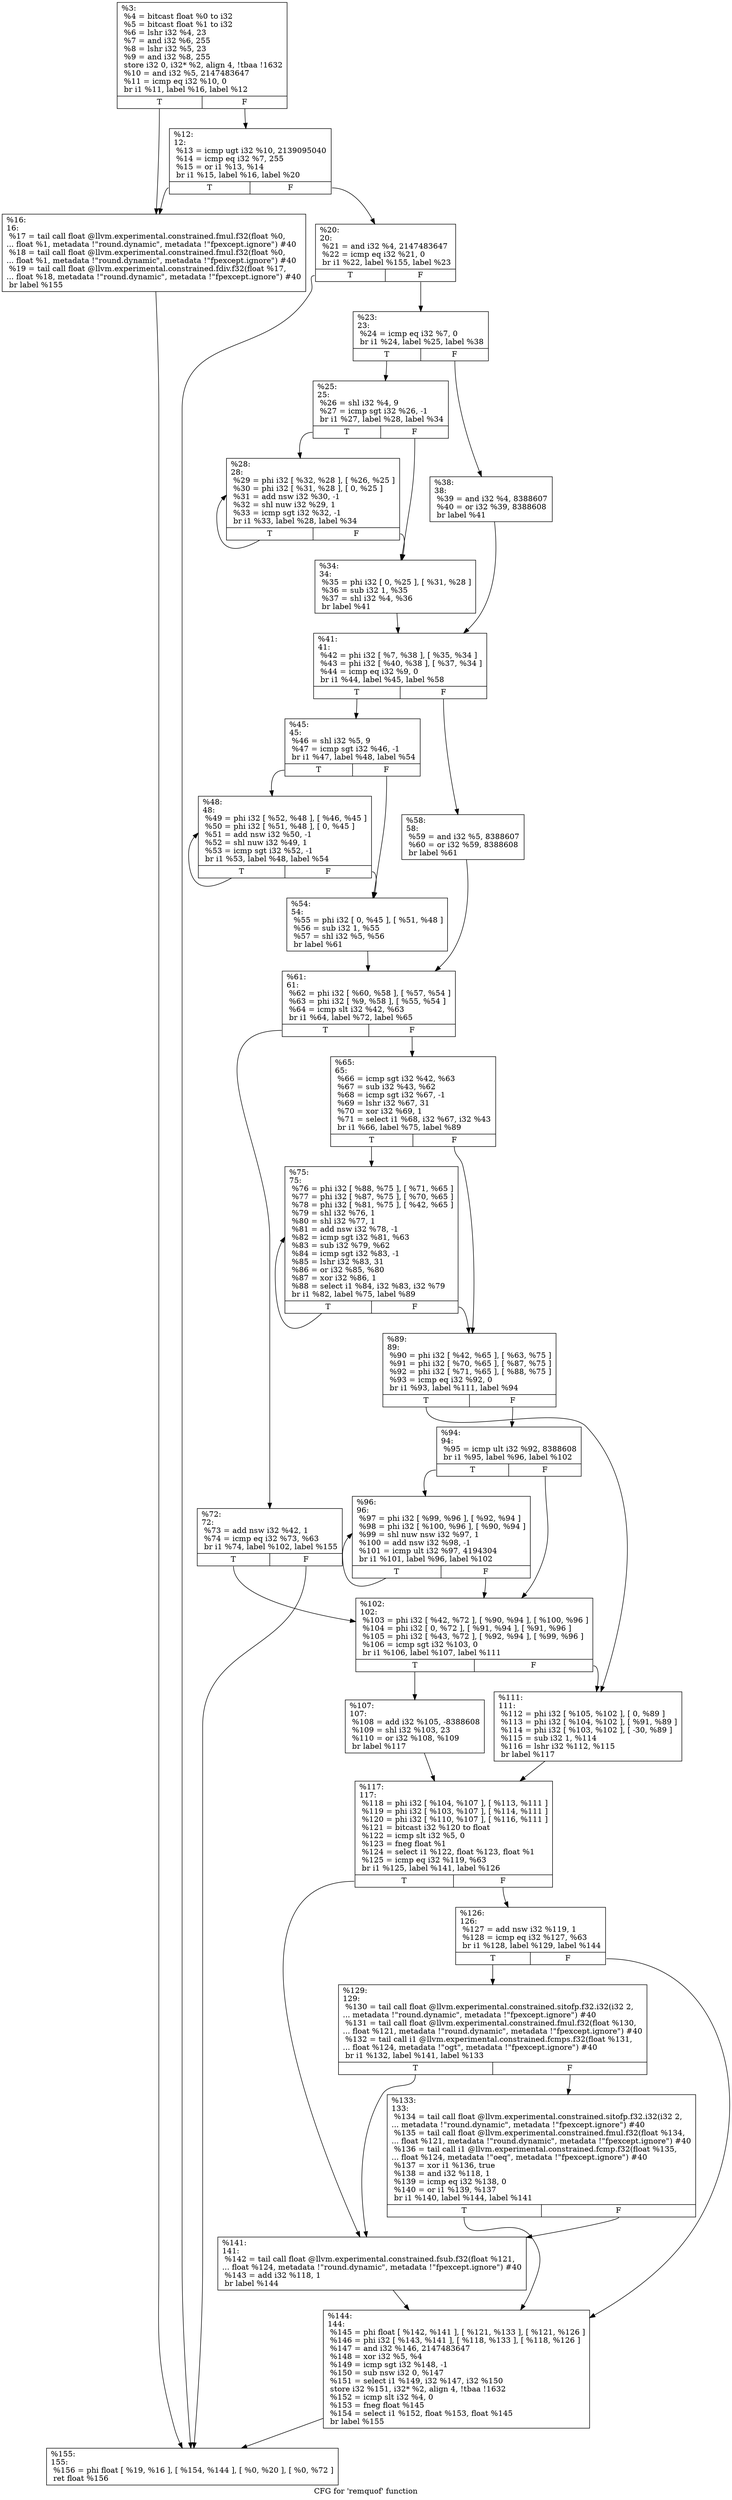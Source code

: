 digraph "CFG for 'remquof' function" {
	label="CFG for 'remquof' function";

	Node0x1939ce0 [shape=record,label="{%3:\l  %4 = bitcast float %0 to i32\l  %5 = bitcast float %1 to i32\l  %6 = lshr i32 %4, 23\l  %7 = and i32 %6, 255\l  %8 = lshr i32 %5, 23\l  %9 = and i32 %8, 255\l  store i32 0, i32* %2, align 4, !tbaa !1632\l  %10 = and i32 %5, 2147483647\l  %11 = icmp eq i32 %10, 0\l  br i1 %11, label %16, label %12\l|{<s0>T|<s1>F}}"];
	Node0x1939ce0:s0 -> Node0x1939d80;
	Node0x1939ce0:s1 -> Node0x1939d30;
	Node0x1939d30 [shape=record,label="{%12:\l12:                                               \l  %13 = icmp ugt i32 %10, 2139095040\l  %14 = icmp eq i32 %7, 255\l  %15 = or i1 %13, %14\l  br i1 %15, label %16, label %20\l|{<s0>T|<s1>F}}"];
	Node0x1939d30:s0 -> Node0x1939d80;
	Node0x1939d30:s1 -> Node0x1939dd0;
	Node0x1939d80 [shape=record,label="{%16:\l16:                                               \l  %17 = tail call float @llvm.experimental.constrained.fmul.f32(float %0,\l... float %1, metadata !\"round.dynamic\", metadata !\"fpexcept.ignore\") #40\l  %18 = tail call float @llvm.experimental.constrained.fmul.f32(float %0,\l... float %1, metadata !\"round.dynamic\", metadata !\"fpexcept.ignore\") #40\l  %19 = tail call float @llvm.experimental.constrained.fdiv.f32(float %17,\l... float %18, metadata !\"round.dynamic\", metadata !\"fpexcept.ignore\") #40\l  br label %155\l}"];
	Node0x1939d80 -> Node0x193a640;
	Node0x1939dd0 [shape=record,label="{%20:\l20:                                               \l  %21 = and i32 %4, 2147483647\l  %22 = icmp eq i32 %21, 0\l  br i1 %22, label %155, label %23\l|{<s0>T|<s1>F}}"];
	Node0x1939dd0:s0 -> Node0x193a640;
	Node0x1939dd0:s1 -> Node0x1939e20;
	Node0x1939e20 [shape=record,label="{%23:\l23:                                               \l  %24 = icmp eq i32 %7, 0\l  br i1 %24, label %25, label %38\l|{<s0>T|<s1>F}}"];
	Node0x1939e20:s0 -> Node0x1939e70;
	Node0x1939e20:s1 -> Node0x1939f60;
	Node0x1939e70 [shape=record,label="{%25:\l25:                                               \l  %26 = shl i32 %4, 9\l  %27 = icmp sgt i32 %26, -1\l  br i1 %27, label %28, label %34\l|{<s0>T|<s1>F}}"];
	Node0x1939e70:s0 -> Node0x1939ec0;
	Node0x1939e70:s1 -> Node0x1939f10;
	Node0x1939ec0 [shape=record,label="{%28:\l28:                                               \l  %29 = phi i32 [ %32, %28 ], [ %26, %25 ]\l  %30 = phi i32 [ %31, %28 ], [ 0, %25 ]\l  %31 = add nsw i32 %30, -1\l  %32 = shl nuw i32 %29, 1\l  %33 = icmp sgt i32 %32, -1\l  br i1 %33, label %28, label %34\l|{<s0>T|<s1>F}}"];
	Node0x1939ec0:s0 -> Node0x1939ec0;
	Node0x1939ec0:s1 -> Node0x1939f10;
	Node0x1939f10 [shape=record,label="{%34:\l34:                                               \l  %35 = phi i32 [ 0, %25 ], [ %31, %28 ]\l  %36 = sub i32 1, %35\l  %37 = shl i32 %4, %36\l  br label %41\l}"];
	Node0x1939f10 -> Node0x1939fb0;
	Node0x1939f60 [shape=record,label="{%38:\l38:                                               \l  %39 = and i32 %4, 8388607\l  %40 = or i32 %39, 8388608\l  br label %41\l}"];
	Node0x1939f60 -> Node0x1939fb0;
	Node0x1939fb0 [shape=record,label="{%41:\l41:                                               \l  %42 = phi i32 [ %7, %38 ], [ %35, %34 ]\l  %43 = phi i32 [ %40, %38 ], [ %37, %34 ]\l  %44 = icmp eq i32 %9, 0\l  br i1 %44, label %45, label %58\l|{<s0>T|<s1>F}}"];
	Node0x1939fb0:s0 -> Node0x193a000;
	Node0x1939fb0:s1 -> Node0x193a0f0;
	Node0x193a000 [shape=record,label="{%45:\l45:                                               \l  %46 = shl i32 %5, 9\l  %47 = icmp sgt i32 %46, -1\l  br i1 %47, label %48, label %54\l|{<s0>T|<s1>F}}"];
	Node0x193a000:s0 -> Node0x193a050;
	Node0x193a000:s1 -> Node0x193a0a0;
	Node0x193a050 [shape=record,label="{%48:\l48:                                               \l  %49 = phi i32 [ %52, %48 ], [ %46, %45 ]\l  %50 = phi i32 [ %51, %48 ], [ 0, %45 ]\l  %51 = add nsw i32 %50, -1\l  %52 = shl nuw i32 %49, 1\l  %53 = icmp sgt i32 %52, -1\l  br i1 %53, label %48, label %54\l|{<s0>T|<s1>F}}"];
	Node0x193a050:s0 -> Node0x193a050;
	Node0x193a050:s1 -> Node0x193a0a0;
	Node0x193a0a0 [shape=record,label="{%54:\l54:                                               \l  %55 = phi i32 [ 0, %45 ], [ %51, %48 ]\l  %56 = sub i32 1, %55\l  %57 = shl i32 %5, %56\l  br label %61\l}"];
	Node0x193a0a0 -> Node0x193a140;
	Node0x193a0f0 [shape=record,label="{%58:\l58:                                               \l  %59 = and i32 %5, 8388607\l  %60 = or i32 %59, 8388608\l  br label %61\l}"];
	Node0x193a0f0 -> Node0x193a140;
	Node0x193a140 [shape=record,label="{%61:\l61:                                               \l  %62 = phi i32 [ %60, %58 ], [ %57, %54 ]\l  %63 = phi i32 [ %9, %58 ], [ %55, %54 ]\l  %64 = icmp slt i32 %42, %63\l  br i1 %64, label %72, label %65\l|{<s0>T|<s1>F}}"];
	Node0x193a140:s0 -> Node0x193a1e0;
	Node0x193a140:s1 -> Node0x193a190;
	Node0x193a190 [shape=record,label="{%65:\l65:                                               \l  %66 = icmp sgt i32 %42, %63\l  %67 = sub i32 %43, %62\l  %68 = icmp sgt i32 %67, -1\l  %69 = lshr i32 %67, 31\l  %70 = xor i32 %69, 1\l  %71 = select i1 %68, i32 %67, i32 %43\l  br i1 %66, label %75, label %89\l|{<s0>T|<s1>F}}"];
	Node0x193a190:s0 -> Node0x193a230;
	Node0x193a190:s1 -> Node0x193a280;
	Node0x193a1e0 [shape=record,label="{%72:\l72:                                               \l  %73 = add nsw i32 %42, 1\l  %74 = icmp eq i32 %73, %63\l  br i1 %74, label %102, label %155\l|{<s0>T|<s1>F}}"];
	Node0x193a1e0:s0 -> Node0x193a370;
	Node0x193a1e0:s1 -> Node0x193a640;
	Node0x193a230 [shape=record,label="{%75:\l75:                                               \l  %76 = phi i32 [ %88, %75 ], [ %71, %65 ]\l  %77 = phi i32 [ %87, %75 ], [ %70, %65 ]\l  %78 = phi i32 [ %81, %75 ], [ %42, %65 ]\l  %79 = shl i32 %76, 1\l  %80 = shl i32 %77, 1\l  %81 = add nsw i32 %78, -1\l  %82 = icmp sgt i32 %81, %63\l  %83 = sub i32 %79, %62\l  %84 = icmp sgt i32 %83, -1\l  %85 = lshr i32 %83, 31\l  %86 = or i32 %85, %80\l  %87 = xor i32 %86, 1\l  %88 = select i1 %84, i32 %83, i32 %79\l  br i1 %82, label %75, label %89\l|{<s0>T|<s1>F}}"];
	Node0x193a230:s0 -> Node0x193a230;
	Node0x193a230:s1 -> Node0x193a280;
	Node0x193a280 [shape=record,label="{%89:\l89:                                               \l  %90 = phi i32 [ %42, %65 ], [ %63, %75 ]\l  %91 = phi i32 [ %70, %65 ], [ %87, %75 ]\l  %92 = phi i32 [ %71, %65 ], [ %88, %75 ]\l  %93 = icmp eq i32 %92, 0\l  br i1 %93, label %111, label %94\l|{<s0>T|<s1>F}}"];
	Node0x193a280:s0 -> Node0x193a410;
	Node0x193a280:s1 -> Node0x193a2d0;
	Node0x193a2d0 [shape=record,label="{%94:\l94:                                               \l  %95 = icmp ult i32 %92, 8388608\l  br i1 %95, label %96, label %102\l|{<s0>T|<s1>F}}"];
	Node0x193a2d0:s0 -> Node0x193a320;
	Node0x193a2d0:s1 -> Node0x193a370;
	Node0x193a320 [shape=record,label="{%96:\l96:                                               \l  %97 = phi i32 [ %99, %96 ], [ %92, %94 ]\l  %98 = phi i32 [ %100, %96 ], [ %90, %94 ]\l  %99 = shl nuw nsw i32 %97, 1\l  %100 = add nsw i32 %98, -1\l  %101 = icmp ult i32 %97, 4194304\l  br i1 %101, label %96, label %102\l|{<s0>T|<s1>F}}"];
	Node0x193a320:s0 -> Node0x193a320;
	Node0x193a320:s1 -> Node0x193a370;
	Node0x193a370 [shape=record,label="{%102:\l102:                                              \l  %103 = phi i32 [ %42, %72 ], [ %90, %94 ], [ %100, %96 ]\l  %104 = phi i32 [ 0, %72 ], [ %91, %94 ], [ %91, %96 ]\l  %105 = phi i32 [ %43, %72 ], [ %92, %94 ], [ %99, %96 ]\l  %106 = icmp sgt i32 %103, 0\l  br i1 %106, label %107, label %111\l|{<s0>T|<s1>F}}"];
	Node0x193a370:s0 -> Node0x193a3c0;
	Node0x193a370:s1 -> Node0x193a410;
	Node0x193a3c0 [shape=record,label="{%107:\l107:                                              \l  %108 = add i32 %105, -8388608\l  %109 = shl i32 %103, 23\l  %110 = or i32 %108, %109\l  br label %117\l}"];
	Node0x193a3c0 -> Node0x193a460;
	Node0x193a410 [shape=record,label="{%111:\l111:                                              \l  %112 = phi i32 [ %105, %102 ], [ 0, %89 ]\l  %113 = phi i32 [ %104, %102 ], [ %91, %89 ]\l  %114 = phi i32 [ %103, %102 ], [ -30, %89 ]\l  %115 = sub i32 1, %114\l  %116 = lshr i32 %112, %115\l  br label %117\l}"];
	Node0x193a410 -> Node0x193a460;
	Node0x193a460 [shape=record,label="{%117:\l117:                                              \l  %118 = phi i32 [ %104, %107 ], [ %113, %111 ]\l  %119 = phi i32 [ %103, %107 ], [ %114, %111 ]\l  %120 = phi i32 [ %110, %107 ], [ %116, %111 ]\l  %121 = bitcast i32 %120 to float\l  %122 = icmp slt i32 %5, 0\l  %123 = fneg float %1\l  %124 = select i1 %122, float %123, float %1\l  %125 = icmp eq i32 %119, %63\l  br i1 %125, label %141, label %126\l|{<s0>T|<s1>F}}"];
	Node0x193a460:s0 -> Node0x193a5a0;
	Node0x193a460:s1 -> Node0x193a4b0;
	Node0x193a4b0 [shape=record,label="{%126:\l126:                                              \l  %127 = add nsw i32 %119, 1\l  %128 = icmp eq i32 %127, %63\l  br i1 %128, label %129, label %144\l|{<s0>T|<s1>F}}"];
	Node0x193a4b0:s0 -> Node0x193a500;
	Node0x193a4b0:s1 -> Node0x193a5f0;
	Node0x193a500 [shape=record,label="{%129:\l129:                                              \l  %130 = tail call float @llvm.experimental.constrained.sitofp.f32.i32(i32 2,\l... metadata !\"round.dynamic\", metadata !\"fpexcept.ignore\") #40\l  %131 = tail call float @llvm.experimental.constrained.fmul.f32(float %130,\l... float %121, metadata !\"round.dynamic\", metadata !\"fpexcept.ignore\") #40\l  %132 = tail call i1 @llvm.experimental.constrained.fcmps.f32(float %131,\l... float %124, metadata !\"ogt\", metadata !\"fpexcept.ignore\") #40\l  br i1 %132, label %141, label %133\l|{<s0>T|<s1>F}}"];
	Node0x193a500:s0 -> Node0x193a5a0;
	Node0x193a500:s1 -> Node0x193a550;
	Node0x193a550 [shape=record,label="{%133:\l133:                                              \l  %134 = tail call float @llvm.experimental.constrained.sitofp.f32.i32(i32 2,\l... metadata !\"round.dynamic\", metadata !\"fpexcept.ignore\") #40\l  %135 = tail call float @llvm.experimental.constrained.fmul.f32(float %134,\l... float %121, metadata !\"round.dynamic\", metadata !\"fpexcept.ignore\") #40\l  %136 = tail call i1 @llvm.experimental.constrained.fcmp.f32(float %135,\l... float %124, metadata !\"oeq\", metadata !\"fpexcept.ignore\") #40\l  %137 = xor i1 %136, true\l  %138 = and i32 %118, 1\l  %139 = icmp eq i32 %138, 0\l  %140 = or i1 %139, %137\l  br i1 %140, label %144, label %141\l|{<s0>T|<s1>F}}"];
	Node0x193a550:s0 -> Node0x193a5f0;
	Node0x193a550:s1 -> Node0x193a5a0;
	Node0x193a5a0 [shape=record,label="{%141:\l141:                                              \l  %142 = tail call float @llvm.experimental.constrained.fsub.f32(float %121,\l... float %124, metadata !\"round.dynamic\", metadata !\"fpexcept.ignore\") #40\l  %143 = add i32 %118, 1\l  br label %144\l}"];
	Node0x193a5a0 -> Node0x193a5f0;
	Node0x193a5f0 [shape=record,label="{%144:\l144:                                              \l  %145 = phi float [ %142, %141 ], [ %121, %133 ], [ %121, %126 ]\l  %146 = phi i32 [ %143, %141 ], [ %118, %133 ], [ %118, %126 ]\l  %147 = and i32 %146, 2147483647\l  %148 = xor i32 %5, %4\l  %149 = icmp sgt i32 %148, -1\l  %150 = sub nsw i32 0, %147\l  %151 = select i1 %149, i32 %147, i32 %150\l  store i32 %151, i32* %2, align 4, !tbaa !1632\l  %152 = icmp slt i32 %4, 0\l  %153 = fneg float %145\l  %154 = select i1 %152, float %153, float %145\l  br label %155\l}"];
	Node0x193a5f0 -> Node0x193a640;
	Node0x193a640 [shape=record,label="{%155:\l155:                                              \l  %156 = phi float [ %19, %16 ], [ %154, %144 ], [ %0, %20 ], [ %0, %72 ]\l  ret float %156\l}"];
}
